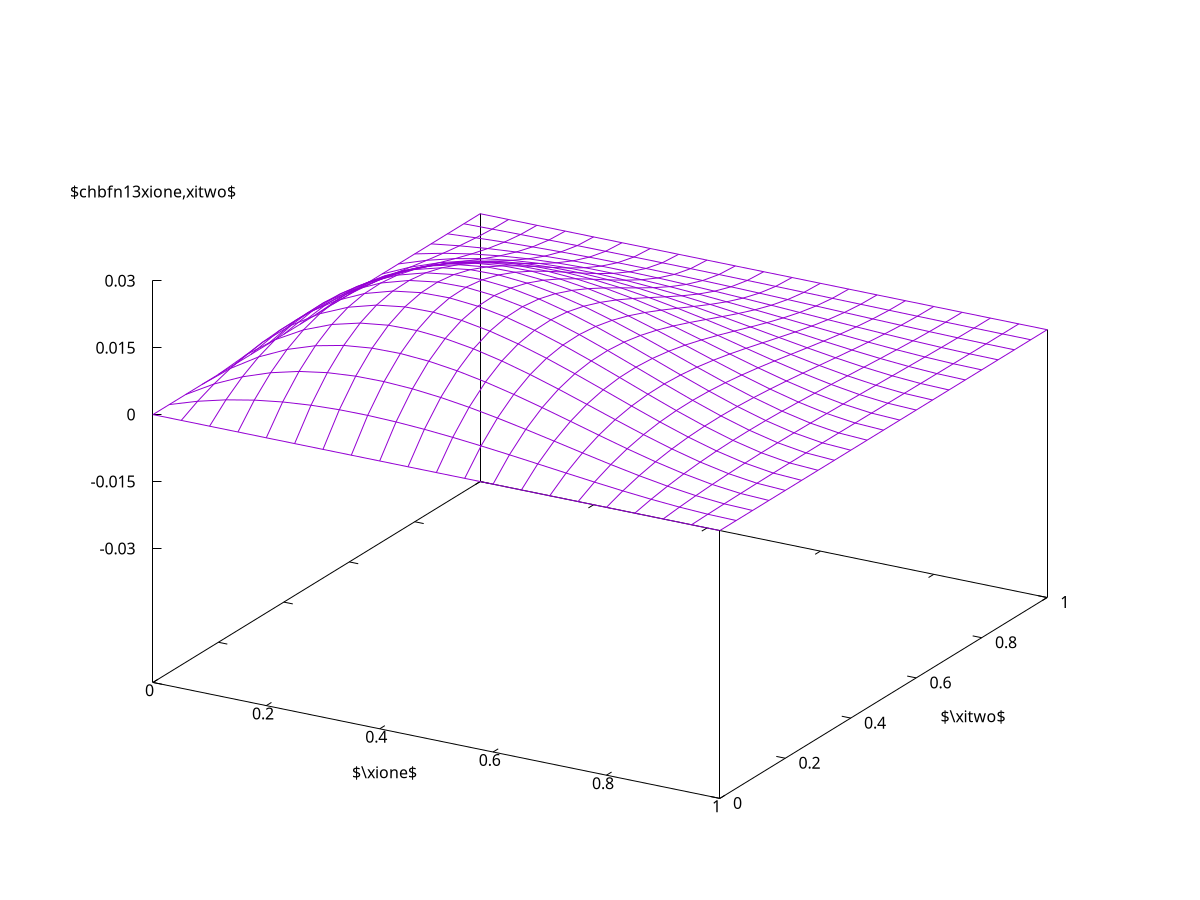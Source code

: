 #set title "Bicubic Hermite basis functions"
set nokey
set samples 21
set isosample 21
set xlabel "$\\xione$"
set ylabel "$\\xitwo$"
set label 13 "$\\chbfn{1}{3}{\\xione,\\xitwo}$" at 0.00, 0.00, 0.05 centre
#set xtics  0.00,0.25,1
#set ytics -0.25,0.25,1
set ztics -0.03,0.015,0.03
phi10(z)=1.0-3.0*z*z+2.0*z*z*z
phi11(z)=z*(z-1.0)*(z-1.0)
phi20(z)=z*z*(3.0-2.0*z)
phi21(z)=z*z*(z-1.0)
psi13(x,y)=phi11(x)*phi11(y)
set xrange [0:1]
set yrange [0:1]
set zrange [-0.03:0.03]
splot psi13(x,y)
 
